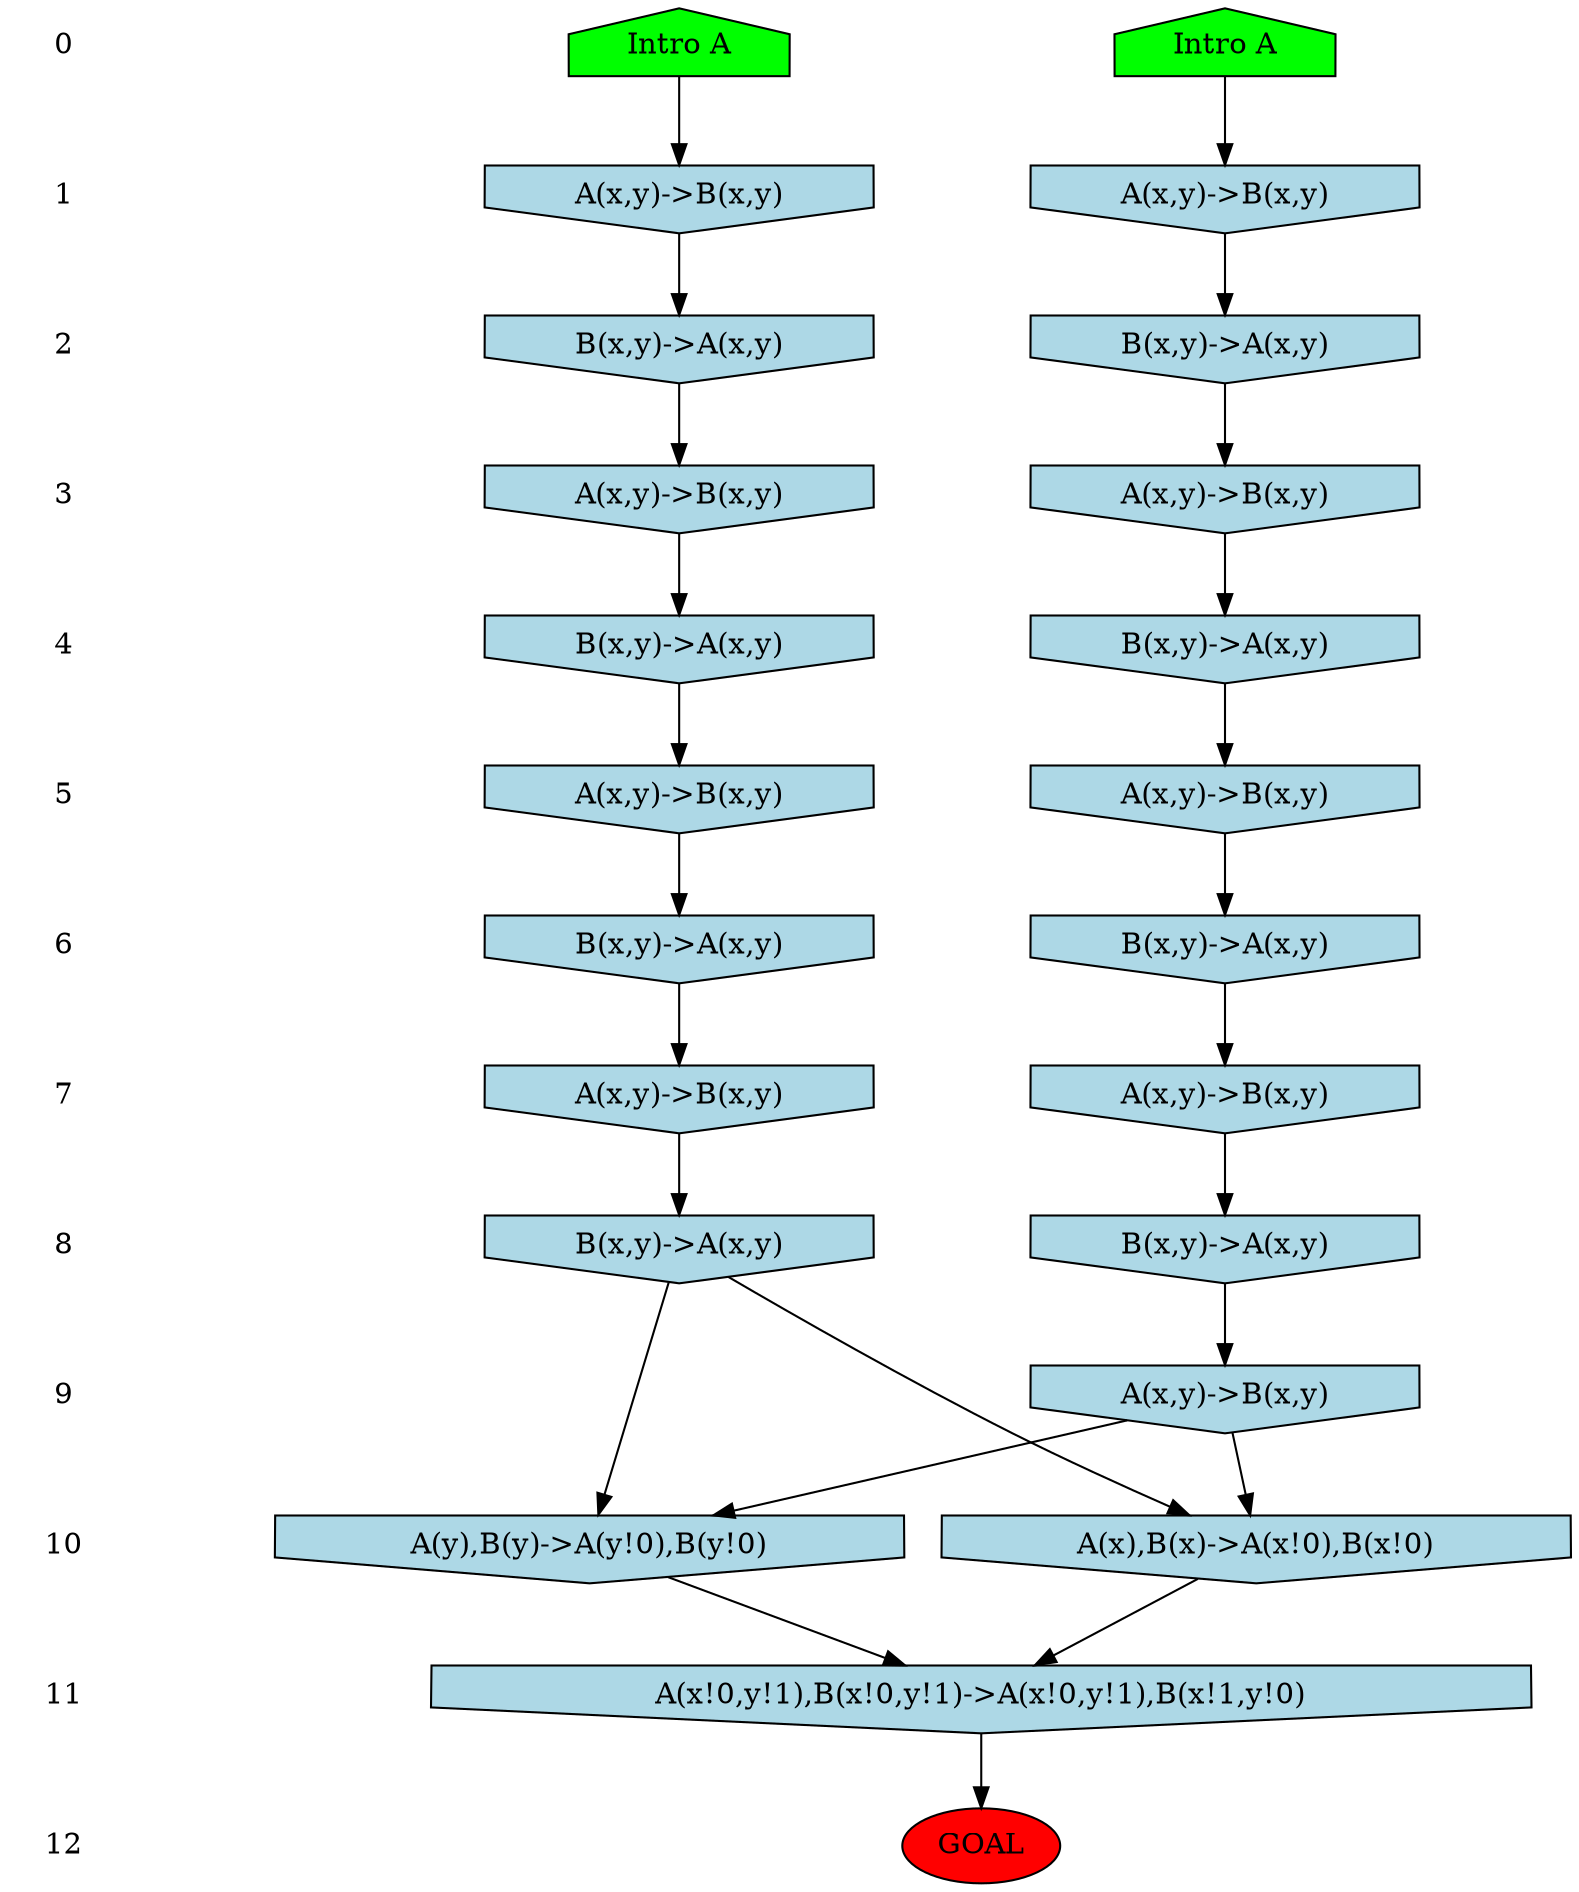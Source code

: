 /* Compression of 1 causal flows obtained in average at 8.752721E+01 t.u */
/* Compressed causal flows were: [22] */
digraph G{
 ranksep=.5 ; 
{ rank = same ; "0" [shape=plaintext] ; node_1 [label ="Intro A", shape=house, style=filled, fillcolor=green] ;
node_2 [label ="Intro A", shape=house, style=filled, fillcolor=green] ;
}
{ rank = same ; "1" [shape=plaintext] ; node_3 [label="A(x,y)->B(x,y)", shape=invhouse, style=filled, fillcolor = lightblue] ;
node_8 [label="A(x,y)->B(x,y)", shape=invhouse, style=filled, fillcolor = lightblue] ;
}
{ rank = same ; "2" [shape=plaintext] ; node_4 [label="B(x,y)->A(x,y)", shape=invhouse, style=filled, fillcolor = lightblue] ;
node_9 [label="B(x,y)->A(x,y)", shape=invhouse, style=filled, fillcolor = lightblue] ;
}
{ rank = same ; "3" [shape=plaintext] ; node_5 [label="A(x,y)->B(x,y)", shape=invhouse, style=filled, fillcolor = lightblue] ;
node_10 [label="A(x,y)->B(x,y)", shape=invhouse, style=filled, fillcolor = lightblue] ;
}
{ rank = same ; "4" [shape=plaintext] ; node_6 [label="B(x,y)->A(x,y)", shape=invhouse, style=filled, fillcolor = lightblue] ;
node_11 [label="B(x,y)->A(x,y)", shape=invhouse, style=filled, fillcolor = lightblue] ;
}
{ rank = same ; "5" [shape=plaintext] ; node_7 [label="A(x,y)->B(x,y)", shape=invhouse, style=filled, fillcolor = lightblue] ;
node_12 [label="A(x,y)->B(x,y)", shape=invhouse, style=filled, fillcolor = lightblue] ;
}
{ rank = same ; "6" [shape=plaintext] ; node_13 [label="B(x,y)->A(x,y)", shape=invhouse, style=filled, fillcolor = lightblue] ;
node_15 [label="B(x,y)->A(x,y)", shape=invhouse, style=filled, fillcolor = lightblue] ;
}
{ rank = same ; "7" [shape=plaintext] ; node_14 [label="A(x,y)->B(x,y)", shape=invhouse, style=filled, fillcolor = lightblue] ;
node_16 [label="A(x,y)->B(x,y)", shape=invhouse, style=filled, fillcolor = lightblue] ;
}
{ rank = same ; "8" [shape=plaintext] ; node_17 [label="B(x,y)->A(x,y)", shape=invhouse, style=filled, fillcolor = lightblue] ;
node_18 [label="B(x,y)->A(x,y)", shape=invhouse, style=filled, fillcolor = lightblue] ;
}
{ rank = same ; "9" [shape=plaintext] ; node_19 [label="A(x,y)->B(x,y)", shape=invhouse, style=filled, fillcolor = lightblue] ;
}
{ rank = same ; "10" [shape=plaintext] ; node_20 [label="A(y),B(y)->A(y!0),B(y!0)", shape=invhouse, style=filled, fillcolor = lightblue] ;
node_21 [label="A(x),B(x)->A(x!0),B(x!0)", shape=invhouse, style=filled, fillcolor = lightblue] ;
}
{ rank = same ; "11" [shape=plaintext] ; node_22 [label="A(x!0,y!1),B(x!0,y!1)->A(x!0,y!1),B(x!1,y!0)", shape=invhouse, style=filled, fillcolor = lightblue] ;
}
{ rank = same ; "12" [shape=plaintext] ; node_23 [label ="GOAL", style=filled, fillcolor=red] ;
}
"0" -> "1" [style="invis"]; 
"1" -> "2" [style="invis"]; 
"2" -> "3" [style="invis"]; 
"3" -> "4" [style="invis"]; 
"4" -> "5" [style="invis"]; 
"5" -> "6" [style="invis"]; 
"6" -> "7" [style="invis"]; 
"7" -> "8" [style="invis"]; 
"8" -> "9" [style="invis"]; 
"9" -> "10" [style="invis"]; 
"10" -> "11" [style="invis"]; 
"11" -> "12" [style="invis"]; 
node_1 -> node_3
node_3 -> node_4
node_4 -> node_5
node_5 -> node_6
node_6 -> node_7
node_2 -> node_8
node_8 -> node_9
node_9 -> node_10
node_10 -> node_11
node_11 -> node_12
node_12 -> node_13
node_13 -> node_14
node_7 -> node_15
node_15 -> node_16
node_14 -> node_17
node_16 -> node_18
node_17 -> node_19
node_18 -> node_20
node_19 -> node_20
node_18 -> node_21
node_19 -> node_21
node_20 -> node_22
node_21 -> node_22
node_22 -> node_23
}
/*
 Dot generation time: 0.000000
*/